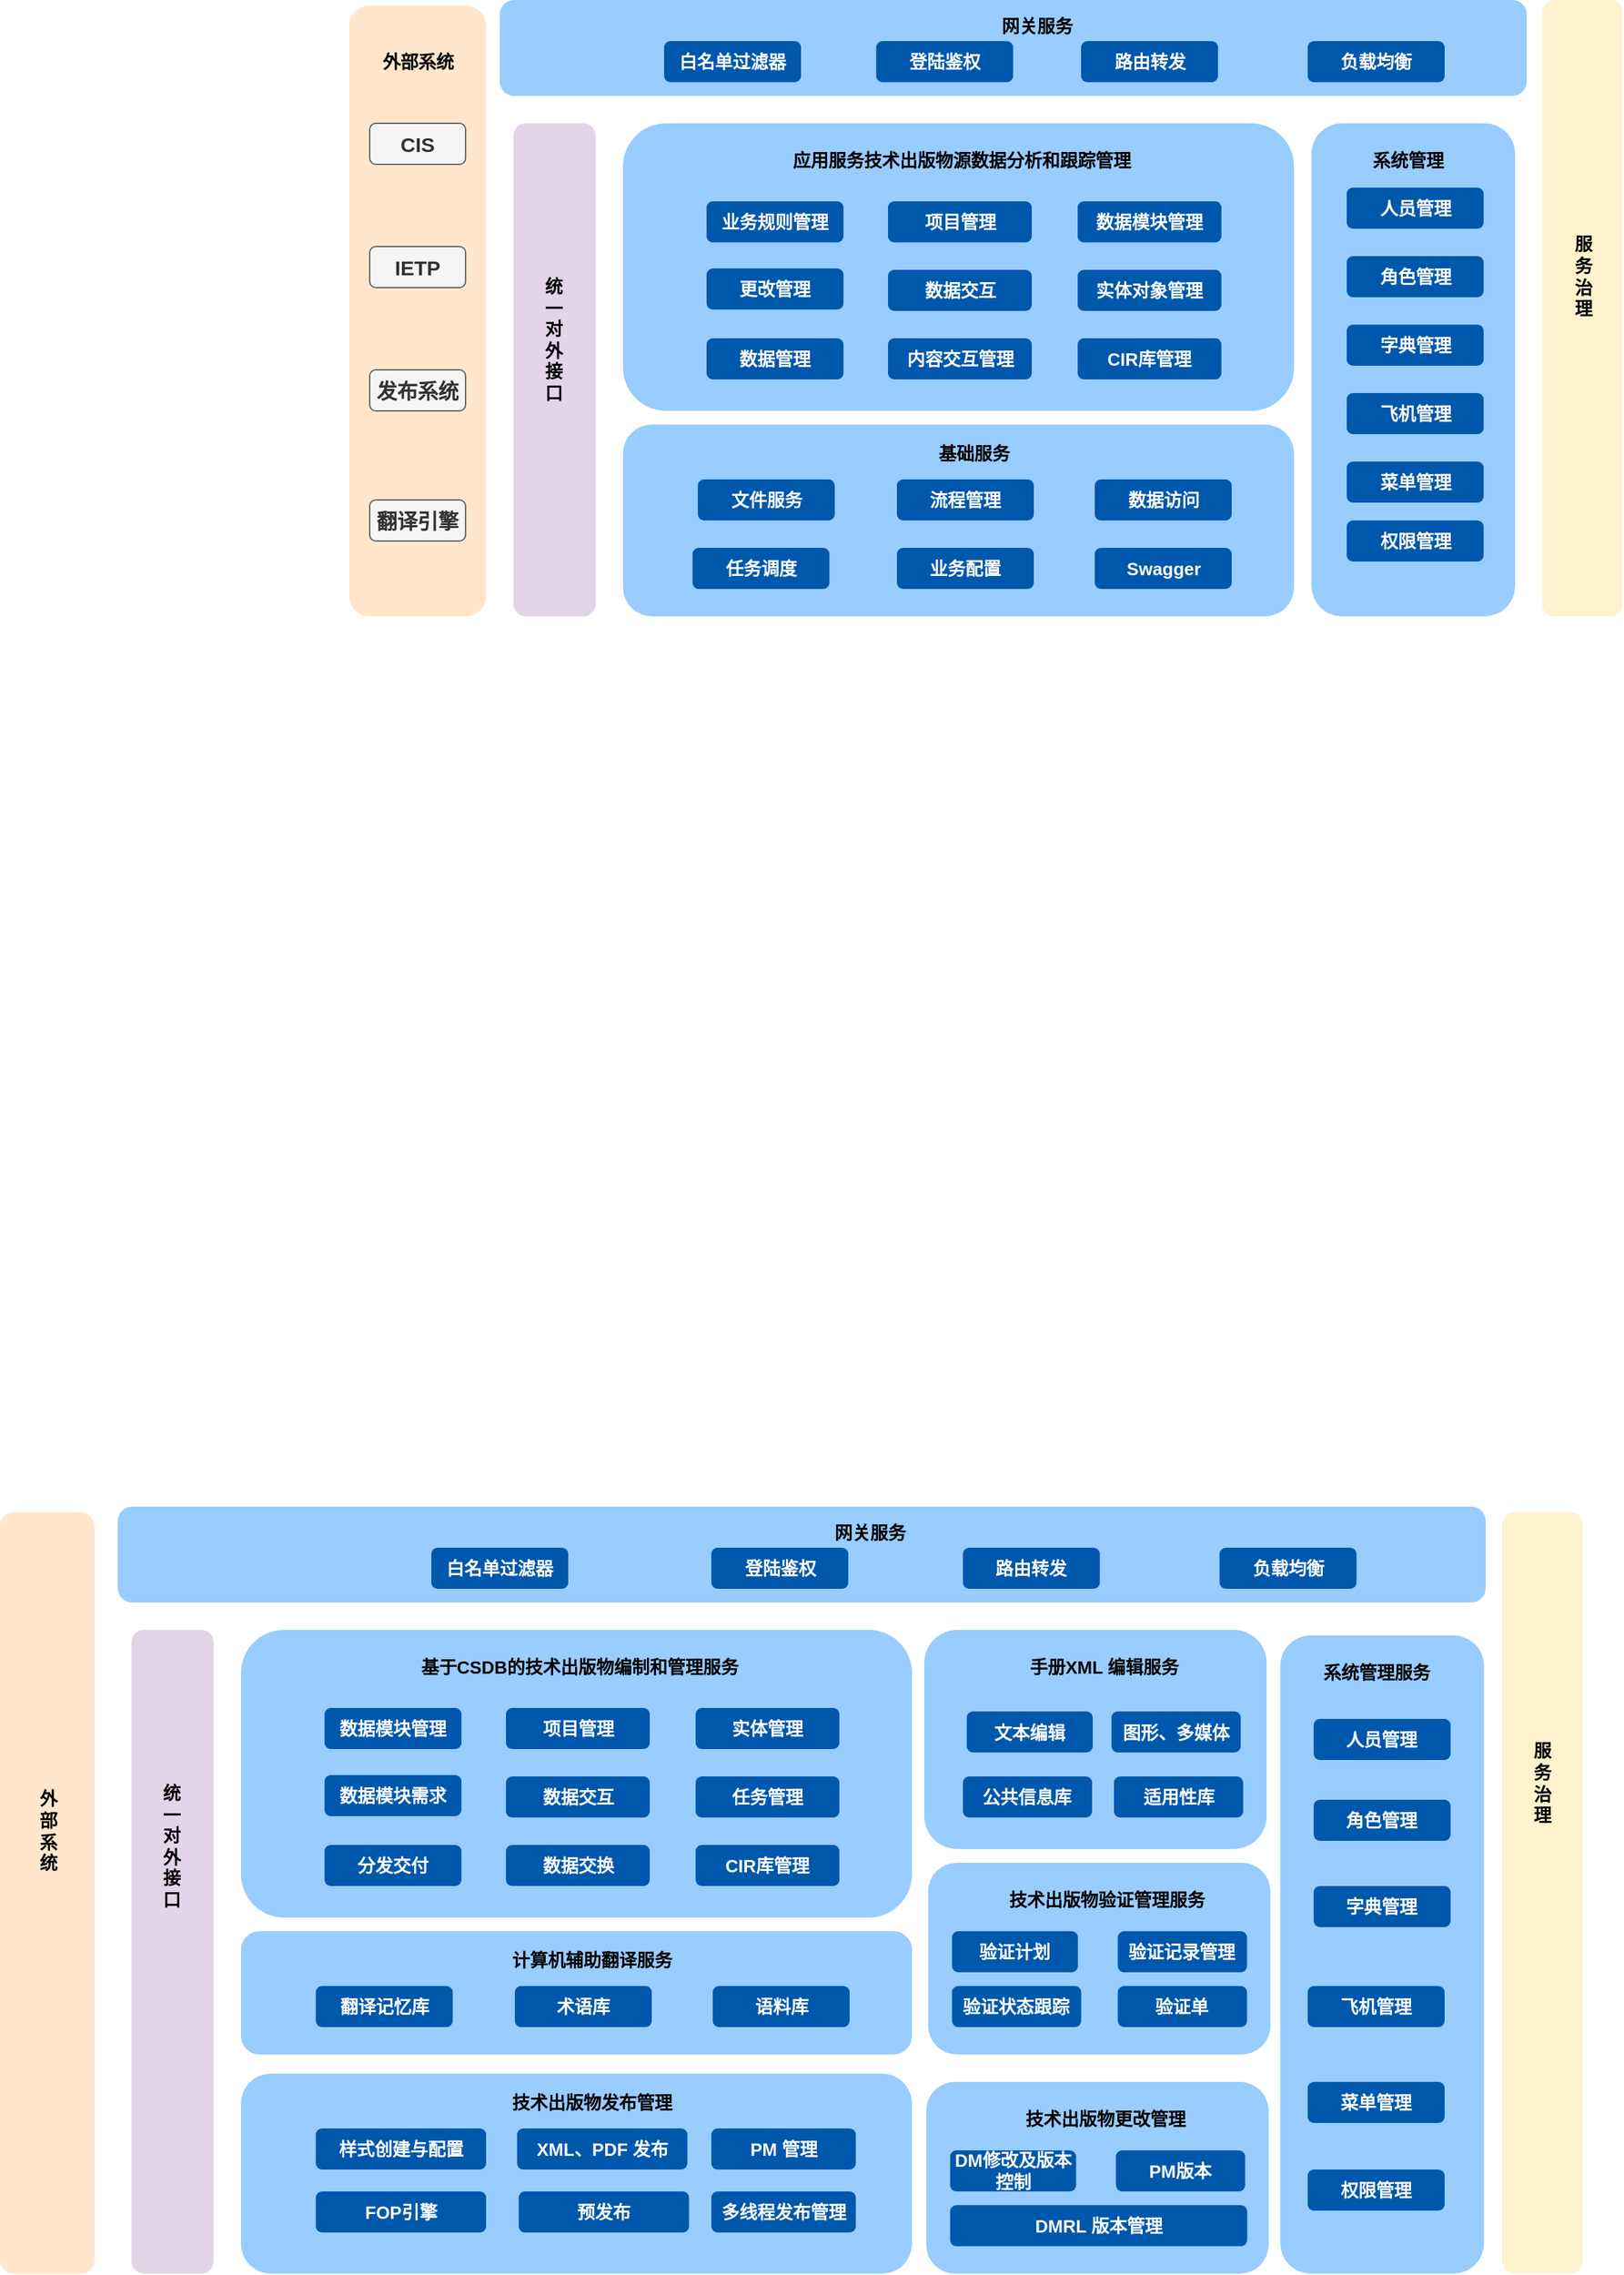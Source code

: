 <mxfile version="28.2.7">
  <diagram name="第 1 页" id="pEPzGr8JVzk4aD1bEKaW">
    <mxGraphModel dx="1489" dy="1922" grid="1" gridSize="10" guides="1" tooltips="1" connect="1" arrows="1" fold="1" page="1" pageScale="1" pageWidth="827" pageHeight="1169" math="0" shadow="0">
      <root>
        <mxCell id="0" />
        <mxCell id="1" parent="0" />
        <mxCell id="tqjAG6MXT4f4XY4HCw1w-1" value="" style="rounded=1;whiteSpace=wrap;html=1;fillColor=#99CCFF;strokeColor=none;" vertex="1" parent="1">
          <mxGeometry x="540" y="-160" width="490" height="140" as="geometry" />
        </mxCell>
        <mxCell id="tqjAG6MXT4f4XY4HCw1w-2" value="基础服务" style="text;html=1;align=center;verticalAlign=middle;resizable=0;points=[];autosize=1;strokeColor=none;fillColor=none;fontStyle=1;fontSize=13;" vertex="1" parent="1">
          <mxGeometry x="756" y="-154" width="80" height="30" as="geometry" />
        </mxCell>
        <mxCell id="tqjAG6MXT4f4XY4HCw1w-3" value="文件服务" style="rounded=1;whiteSpace=wrap;html=1;fontStyle=1;fontSize=13;strokeColor=none;fillColor=#0058AC;fontColor=#FFFFFF;" vertex="1" parent="1">
          <mxGeometry x="594.63" y="-120" width="100" height="30" as="geometry" />
        </mxCell>
        <mxCell id="tqjAG6MXT4f4XY4HCw1w-4" value="任务调度" style="rounded=1;whiteSpace=wrap;html=1;fontStyle=1;fontSize=13;strokeColor=none;fillColor=#0058AC;fontColor=#FFFFFF;" vertex="1" parent="1">
          <mxGeometry x="590.75" y="-70" width="100" height="30" as="geometry" />
        </mxCell>
        <mxCell id="tqjAG6MXT4f4XY4HCw1w-5" value="数据访问" style="rounded=1;whiteSpace=wrap;html=1;fontStyle=1;fontSize=13;strokeColor=none;fillColor=#0058AC;fontColor=#FFFFFF;" vertex="1" parent="1">
          <mxGeometry x="884.5" y="-120" width="100" height="30" as="geometry" />
        </mxCell>
        <mxCell id="tqjAG6MXT4f4XY4HCw1w-6" value="流程管理" style="rounded=1;whiteSpace=wrap;html=1;fontStyle=1;fontSize=13;strokeColor=none;fillColor=#0058AC;fontColor=#FFFFFF;" vertex="1" parent="1">
          <mxGeometry x="740" y="-120" width="100" height="30" as="geometry" />
        </mxCell>
        <mxCell id="tqjAG6MXT4f4XY4HCw1w-7" value="业务配置" style="rounded=1;whiteSpace=wrap;html=1;fontStyle=1;fontSize=13;strokeColor=none;fillColor=#0058AC;fontColor=#FFFFFF;" vertex="1" parent="1">
          <mxGeometry x="740" y="-70" width="100" height="30" as="geometry" />
        </mxCell>
        <mxCell id="tqjAG6MXT4f4XY4HCw1w-8" value="Swagger" style="rounded=1;whiteSpace=wrap;html=1;fontStyle=1;fontSize=13;strokeColor=none;fillColor=#0058AC;fontColor=#FFFFFF;" vertex="1" parent="1">
          <mxGeometry x="884.5" y="-70" width="100" height="30" as="geometry" />
        </mxCell>
        <mxCell id="tqjAG6MXT4f4XY4HCw1w-9" value="" style="rounded=1;whiteSpace=wrap;html=1;fillColor=#99CCFF;strokeColor=none;" vertex="1" parent="1">
          <mxGeometry x="1042.76" y="-380" width="148.75" height="360" as="geometry" />
        </mxCell>
        <mxCell id="tqjAG6MXT4f4XY4HCw1w-10" value="系统管理" style="text;html=1;align=center;verticalAlign=middle;resizable=0;points=[];autosize=1;strokeColor=none;fillColor=none;fontStyle=1;fontSize=13;" vertex="1" parent="1">
          <mxGeometry x="1073.01" y="-368" width="80" height="30" as="geometry" />
        </mxCell>
        <mxCell id="tqjAG6MXT4f4XY4HCw1w-11" value="人员管理" style="rounded=1;whiteSpace=wrap;html=1;fontStyle=1;fontSize=13;strokeColor=none;fillColor=#0058AC;fontColor=#FFFFFF;" vertex="1" parent="1">
          <mxGeometry x="1068.51" y="-333" width="100" height="30" as="geometry" />
        </mxCell>
        <mxCell id="tqjAG6MXT4f4XY4HCw1w-12" value="角色管理" style="rounded=1;whiteSpace=wrap;html=1;fontStyle=1;fontSize=13;strokeColor=none;fillColor=#0058AC;fontColor=#FFFFFF;" vertex="1" parent="1">
          <mxGeometry x="1068.51" y="-283" width="100" height="30" as="geometry" />
        </mxCell>
        <mxCell id="tqjAG6MXT4f4XY4HCw1w-13" value="字典管理" style="rounded=1;whiteSpace=wrap;html=1;fontStyle=1;fontSize=13;strokeColor=none;fillColor=#0058AC;fontColor=#FFFFFF;" vertex="1" parent="1">
          <mxGeometry x="1068.51" y="-233" width="100" height="30" as="geometry" />
        </mxCell>
        <mxCell id="tqjAG6MXT4f4XY4HCw1w-14" value="飞机管理" style="rounded=1;whiteSpace=wrap;html=1;fontStyle=1;fontSize=13;strokeColor=none;fillColor=#0058AC;fontColor=#FFFFFF;" vertex="1" parent="1">
          <mxGeometry x="1068.51" y="-183" width="100" height="30" as="geometry" />
        </mxCell>
        <mxCell id="tqjAG6MXT4f4XY4HCw1w-15" value="菜单管理" style="rounded=1;whiteSpace=wrap;html=1;fontStyle=1;fontSize=13;strokeColor=none;fillColor=#0058AC;fontColor=#FFFFFF;" vertex="1" parent="1">
          <mxGeometry x="1068.51" y="-133" width="100" height="30" as="geometry" />
        </mxCell>
        <mxCell id="tqjAG6MXT4f4XY4HCw1w-16" value="权限管理" style="rounded=1;whiteSpace=wrap;html=1;fontStyle=1;fontSize=13;strokeColor=none;fillColor=#0058AC;fontColor=#FFFFFF;" vertex="1" parent="1">
          <mxGeometry x="1068.51" y="-90" width="100" height="30" as="geometry" />
        </mxCell>
        <mxCell id="tqjAG6MXT4f4XY4HCw1w-17" value="" style="rounded=1;whiteSpace=wrap;html=1;fillColor=#99CCFF;strokeColor=none;" vertex="1" parent="1">
          <mxGeometry x="540" y="-380" width="490" height="210" as="geometry" />
        </mxCell>
        <mxCell id="tqjAG6MXT4f4XY4HCw1w-18" value="业务规则管理" style="rounded=1;whiteSpace=wrap;html=1;fontStyle=1;fontSize=13;strokeColor=none;fillColor=#0058AC;fontColor=#FFFFFF;" vertex="1" parent="1">
          <mxGeometry x="601" y="-323" width="100" height="30" as="geometry" />
        </mxCell>
        <mxCell id="tqjAG6MXT4f4XY4HCw1w-19" value="更改管理" style="rounded=1;whiteSpace=wrap;html=1;fontStyle=1;fontSize=13;strokeColor=none;fillColor=#0058AC;fontColor=#FFFFFF;" vertex="1" parent="1">
          <mxGeometry x="601" y="-274" width="100" height="30" as="geometry" />
        </mxCell>
        <mxCell id="tqjAG6MXT4f4XY4HCw1w-20" value="数据管理" style="rounded=1;whiteSpace=wrap;html=1;fontStyle=1;fontSize=13;strokeColor=none;fillColor=#0058AC;fontColor=#FFFFFF;" vertex="1" parent="1">
          <mxGeometry x="601" y="-223" width="100" height="30" as="geometry" />
        </mxCell>
        <mxCell id="tqjAG6MXT4f4XY4HCw1w-21" value="项目管理" style="rounded=1;whiteSpace=wrap;html=1;fontStyle=1;fontSize=13;strokeColor=none;fillColor=#0058AC;fontColor=#FFFFFF;" vertex="1" parent="1">
          <mxGeometry x="733.5" y="-323" width="105" height="30" as="geometry" />
        </mxCell>
        <mxCell id="tqjAG6MXT4f4XY4HCw1w-22" value="数据交互" style="rounded=1;whiteSpace=wrap;html=1;fontStyle=1;fontSize=13;strokeColor=none;fillColor=#0058AC;fontColor=#FFFFFF;" vertex="1" parent="1">
          <mxGeometry x="733.5" y="-273" width="105" height="30" as="geometry" />
        </mxCell>
        <mxCell id="tqjAG6MXT4f4XY4HCw1w-23" value="内容交互管理" style="rounded=1;whiteSpace=wrap;html=1;fontStyle=1;fontSize=13;strokeColor=none;fillColor=#0058AC;fontColor=#FFFFFF;" vertex="1" parent="1">
          <mxGeometry x="733.5" y="-223" width="105" height="30" as="geometry" />
        </mxCell>
        <mxCell id="tqjAG6MXT4f4XY4HCw1w-24" value="数据模块管理" style="rounded=1;whiteSpace=wrap;html=1;fontStyle=1;fontSize=13;strokeColor=none;fillColor=#0058AC;fontColor=#FFFFFF;" vertex="1" parent="1">
          <mxGeometry x="872.01" y="-323" width="105" height="30" as="geometry" />
        </mxCell>
        <mxCell id="tqjAG6MXT4f4XY4HCw1w-25" value="实体对象管理" style="rounded=1;whiteSpace=wrap;html=1;fontStyle=1;fontSize=13;strokeColor=none;fillColor=#0058AC;fontColor=#FFFFFF;" vertex="1" parent="1">
          <mxGeometry x="872.01" y="-273" width="105" height="30" as="geometry" />
        </mxCell>
        <mxCell id="tqjAG6MXT4f4XY4HCw1w-26" value="CIR库管理" style="rounded=1;whiteSpace=wrap;html=1;fontStyle=1;fontSize=13;strokeColor=none;fillColor=#0058AC;fontColor=#FFFFFF;" vertex="1" parent="1">
          <mxGeometry x="872.01" y="-223" width="105" height="30" as="geometry" />
        </mxCell>
        <mxCell id="tqjAG6MXT4f4XY4HCw1w-27" value="应用服务技术出版物源数据分析和跟踪管理" style="text;html=1;align=center;verticalAlign=middle;resizable=0;points=[];autosize=1;strokeColor=none;fillColor=none;fontStyle=1;fontSize=13;" vertex="1" parent="1">
          <mxGeometry x="652.25" y="-368" width="270" height="30" as="geometry" />
        </mxCell>
        <mxCell id="tqjAG6MXT4f4XY4HCw1w-28" value="" style="rounded=1;whiteSpace=wrap;html=1;fillColor=#99CCFF;strokeColor=none;" vertex="1" parent="1">
          <mxGeometry x="450" y="-470" width="750" height="70" as="geometry" />
        </mxCell>
        <mxCell id="tqjAG6MXT4f4XY4HCw1w-29" value="网关服务" style="text;html=1;align=center;verticalAlign=middle;resizable=0;points=[];autosize=1;strokeColor=none;fillColor=none;fontStyle=1;fontSize=13;" vertex="1" parent="1">
          <mxGeometry x="801.88" y="-466" width="80" height="30" as="geometry" />
        </mxCell>
        <mxCell id="tqjAG6MXT4f4XY4HCw1w-30" value="白名单过滤器" style="rounded=1;whiteSpace=wrap;html=1;fontStyle=1;fontSize=13;strokeColor=none;fillColor=#0058AC;fontColor=#FFFFFF;" vertex="1" parent="1">
          <mxGeometry x="570" y="-440" width="100" height="30" as="geometry" />
        </mxCell>
        <mxCell id="tqjAG6MXT4f4XY4HCw1w-31" value="登陆鉴权" style="rounded=1;whiteSpace=wrap;html=1;fontStyle=1;fontSize=13;strokeColor=none;fillColor=#0058AC;fontColor=#FFFFFF;" vertex="1" parent="1">
          <mxGeometry x="724.88" y="-440" width="100" height="30" as="geometry" />
        </mxCell>
        <mxCell id="tqjAG6MXT4f4XY4HCw1w-32" value="路由转发" style="rounded=1;whiteSpace=wrap;html=1;fontStyle=1;fontSize=13;strokeColor=none;fillColor=#0058AC;fontColor=#FFFFFF;" vertex="1" parent="1">
          <mxGeometry x="874.51" y="-440" width="100" height="30" as="geometry" />
        </mxCell>
        <mxCell id="tqjAG6MXT4f4XY4HCw1w-33" value="负载均衡" style="rounded=1;whiteSpace=wrap;html=1;fontStyle=1;fontSize=13;strokeColor=none;fillColor=#0058AC;fontColor=#FFFFFF;" vertex="1" parent="1">
          <mxGeometry x="1040" y="-440" width="100" height="30" as="geometry" />
        </mxCell>
        <mxCell id="tqjAG6MXT4f4XY4HCw1w-34" value="" style="rounded=1;whiteSpace=wrap;html=1;fillColor=#e1d5e7;strokeColor=none;" vertex="1" parent="1">
          <mxGeometry x="460" y="-380" width="60" height="360" as="geometry" />
        </mxCell>
        <mxCell id="tqjAG6MXT4f4XY4HCw1w-35" value="统&lt;div&gt;一&lt;/div&gt;&lt;div&gt;对&lt;/div&gt;&lt;div&gt;外&lt;/div&gt;&lt;div&gt;接&lt;/div&gt;&lt;div&gt;口&lt;/div&gt;&lt;div&gt;&lt;br&gt;&lt;/div&gt;" style="text;html=1;align=center;verticalAlign=middle;resizable=0;points=[];autosize=1;strokeColor=none;fillColor=none;fontStyle=1;fontSize=13;" vertex="1" parent="1">
          <mxGeometry x="468.75" y="-274" width="40" height="120" as="geometry" />
        </mxCell>
        <mxCell id="tqjAG6MXT4f4XY4HCw1w-36" value="" style="rounded=1;whiteSpace=wrap;html=1;fillColor=#fff2cc;strokeColor=none;" vertex="1" parent="1">
          <mxGeometry x="1211.25" y="-470" width="58.75" height="450" as="geometry" />
        </mxCell>
        <mxCell id="tqjAG6MXT4f4XY4HCw1w-37" value="服&lt;div&gt;务&lt;/div&gt;&lt;div&gt;治&lt;/div&gt;&lt;div&gt;理&lt;/div&gt;" style="text;html=1;align=center;verticalAlign=middle;resizable=0;points=[];autosize=1;strokeColor=none;fillColor=none;fontStyle=1;fontSize=13;" vertex="1" parent="1">
          <mxGeometry x="1220.63" y="-308" width="40" height="80" as="geometry" />
        </mxCell>
        <mxCell id="tqjAG6MXT4f4XY4HCw1w-38" value="" style="rounded=1;whiteSpace=wrap;html=1;fillColor=#ffe6cc;strokeColor=none;" vertex="1" parent="1">
          <mxGeometry x="340" y="-466" width="100" height="446" as="geometry" />
        </mxCell>
        <mxCell id="tqjAG6MXT4f4XY4HCw1w-39" value="外部系统" style="text;html=1;align=center;verticalAlign=middle;resizable=0;points=[];autosize=1;strokeColor=none;fillColor=none;fontStyle=1;fontSize=13;" vertex="1" parent="1">
          <mxGeometry x="350" y="-440" width="80" height="30" as="geometry" />
        </mxCell>
        <mxCell id="tqjAG6MXT4f4XY4HCw1w-40" value="CIS" style="rounded=1;whiteSpace=wrap;html=1;fontStyle=1;fontSize=15;strokeColor=#666666;fillColor=#f5f5f5;fontColor=#333333;" vertex="1" parent="1">
          <mxGeometry x="355" y="-380" width="70" height="30" as="geometry" />
        </mxCell>
        <mxCell id="tqjAG6MXT4f4XY4HCw1w-41" value="IETP" style="rounded=1;whiteSpace=wrap;html=1;fontStyle=1;fontSize=15;strokeColor=#666666;fillColor=#f5f5f5;fontColor=#333333;" vertex="1" parent="1">
          <mxGeometry x="355" y="-290" width="70" height="30" as="geometry" />
        </mxCell>
        <mxCell id="tqjAG6MXT4f4XY4HCw1w-42" value="发布系统" style="rounded=1;whiteSpace=wrap;html=1;fontStyle=1;fontSize=15;strokeColor=#666666;fillColor=#f5f5f5;fontColor=#333333;" vertex="1" parent="1">
          <mxGeometry x="355" y="-200" width="70" height="30" as="geometry" />
        </mxCell>
        <mxCell id="tqjAG6MXT4f4XY4HCw1w-43" value="翻译引擎" style="rounded=1;whiteSpace=wrap;html=1;fontStyle=1;fontSize=15;strokeColor=#666666;fillColor=#f5f5f5;fontColor=#333333;" vertex="1" parent="1">
          <mxGeometry x="355" y="-105" width="70" height="30" as="geometry" />
        </mxCell>
        <mxCell id="tqjAG6MXT4f4XY4HCw1w-44" value="" style="rounded=1;whiteSpace=wrap;html=1;fillColor=#99CCFF;strokeColor=none;" vertex="1" parent="1">
          <mxGeometry x="261" y="940" width="490" height="90" as="geometry" />
        </mxCell>
        <mxCell id="tqjAG6MXT4f4XY4HCw1w-45" value="计算机辅助翻译服务" style="text;html=1;align=center;verticalAlign=middle;resizable=0;points=[];autosize=1;strokeColor=none;fillColor=none;fontStyle=1;fontSize=13;" vertex="1" parent="1">
          <mxGeometry x="447" y="946" width="140" height="30" as="geometry" />
        </mxCell>
        <mxCell id="tqjAG6MXT4f4XY4HCw1w-46" value="翻译记忆库" style="rounded=1;whiteSpace=wrap;html=1;fontStyle=1;fontSize=13;strokeColor=none;fillColor=#0058AC;fontColor=#FFFFFF;" vertex="1" parent="1">
          <mxGeometry x="315.63" y="980" width="100" height="30" as="geometry" />
        </mxCell>
        <mxCell id="tqjAG6MXT4f4XY4HCw1w-48" value="语料库" style="rounded=1;whiteSpace=wrap;html=1;fontStyle=1;fontSize=13;strokeColor=none;fillColor=#0058AC;fontColor=#FFFFFF;" vertex="1" parent="1">
          <mxGeometry x="605.5" y="980" width="100" height="30" as="geometry" />
        </mxCell>
        <mxCell id="tqjAG6MXT4f4XY4HCw1w-49" value="术语库" style="rounded=1;whiteSpace=wrap;html=1;fontStyle=1;fontSize=13;strokeColor=none;fillColor=#0058AC;fontColor=#FFFFFF;" vertex="1" parent="1">
          <mxGeometry x="461" y="980" width="100" height="30" as="geometry" />
        </mxCell>
        <mxCell id="tqjAG6MXT4f4XY4HCw1w-52" value="" style="rounded=1;whiteSpace=wrap;html=1;fillColor=#99CCFF;strokeColor=none;" vertex="1" parent="1">
          <mxGeometry x="1020" y="724" width="148.75" height="466" as="geometry" />
        </mxCell>
        <mxCell id="tqjAG6MXT4f4XY4HCw1w-53" value="系统管理服务" style="text;html=1;align=center;verticalAlign=middle;resizable=0;points=[];autosize=1;strokeColor=none;fillColor=none;fontStyle=1;fontSize=13;" vertex="1" parent="1">
          <mxGeometry x="1040.25" y="736" width="100" height="30" as="geometry" />
        </mxCell>
        <mxCell id="tqjAG6MXT4f4XY4HCw1w-54" value="人员管理" style="rounded=1;whiteSpace=wrap;html=1;fontStyle=1;fontSize=13;strokeColor=none;fillColor=#0058AC;fontColor=#FFFFFF;" vertex="1" parent="1">
          <mxGeometry x="1044.37" y="785" width="100" height="30" as="geometry" />
        </mxCell>
        <mxCell id="tqjAG6MXT4f4XY4HCw1w-55" value="角色管理" style="rounded=1;whiteSpace=wrap;html=1;fontStyle=1;fontSize=13;strokeColor=none;fillColor=#0058AC;fontColor=#FFFFFF;" vertex="1" parent="1">
          <mxGeometry x="1044.37" y="844" width="100" height="30" as="geometry" />
        </mxCell>
        <mxCell id="tqjAG6MXT4f4XY4HCw1w-56" value="字典管理" style="rounded=1;whiteSpace=wrap;html=1;fontStyle=1;fontSize=13;strokeColor=none;fillColor=#0058AC;fontColor=#FFFFFF;" vertex="1" parent="1">
          <mxGeometry x="1044.37" y="907" width="100" height="30" as="geometry" />
        </mxCell>
        <mxCell id="tqjAG6MXT4f4XY4HCw1w-57" value="飞机管理" style="rounded=1;whiteSpace=wrap;html=1;fontStyle=1;fontSize=13;strokeColor=none;fillColor=#0058AC;fontColor=#FFFFFF;" vertex="1" parent="1">
          <mxGeometry x="1040" y="980" width="100" height="30" as="geometry" />
        </mxCell>
        <mxCell id="tqjAG6MXT4f4XY4HCw1w-58" value="菜单管理" style="rounded=1;whiteSpace=wrap;html=1;fontStyle=1;fontSize=13;strokeColor=none;fillColor=#0058AC;fontColor=#FFFFFF;" vertex="1" parent="1">
          <mxGeometry x="1040" y="1050" width="100" height="30" as="geometry" />
        </mxCell>
        <mxCell id="tqjAG6MXT4f4XY4HCw1w-59" value="权限管理" style="rounded=1;whiteSpace=wrap;html=1;fontStyle=1;fontSize=13;strokeColor=none;fillColor=#0058AC;fontColor=#FFFFFF;" vertex="1" parent="1">
          <mxGeometry x="1040" y="1114" width="100" height="30" as="geometry" />
        </mxCell>
        <mxCell id="tqjAG6MXT4f4XY4HCw1w-60" value="" style="rounded=1;whiteSpace=wrap;html=1;fillColor=#99CCFF;strokeColor=none;" vertex="1" parent="1">
          <mxGeometry x="261" y="720" width="490" height="210" as="geometry" />
        </mxCell>
        <mxCell id="tqjAG6MXT4f4XY4HCw1w-61" value="数据模块管理" style="rounded=1;whiteSpace=wrap;html=1;fontStyle=1;fontSize=13;strokeColor=none;fillColor=#0058AC;fontColor=#FFFFFF;" vertex="1" parent="1">
          <mxGeometry x="322" y="777" width="100" height="30" as="geometry" />
        </mxCell>
        <mxCell id="tqjAG6MXT4f4XY4HCw1w-62" value="数据模块需求" style="rounded=1;whiteSpace=wrap;html=1;fontStyle=1;fontSize=13;strokeColor=none;fillColor=#0058AC;fontColor=#FFFFFF;" vertex="1" parent="1">
          <mxGeometry x="322" y="826" width="100" height="30" as="geometry" />
        </mxCell>
        <mxCell id="tqjAG6MXT4f4XY4HCw1w-63" value="分发交付" style="rounded=1;whiteSpace=wrap;html=1;fontStyle=1;fontSize=13;strokeColor=none;fillColor=#0058AC;fontColor=#FFFFFF;" vertex="1" parent="1">
          <mxGeometry x="322" y="877" width="100" height="30" as="geometry" />
        </mxCell>
        <mxCell id="tqjAG6MXT4f4XY4HCw1w-64" value="项目管理" style="rounded=1;whiteSpace=wrap;html=1;fontStyle=1;fontSize=13;strokeColor=none;fillColor=#0058AC;fontColor=#FFFFFF;" vertex="1" parent="1">
          <mxGeometry x="454.5" y="777" width="105" height="30" as="geometry" />
        </mxCell>
        <mxCell id="tqjAG6MXT4f4XY4HCw1w-65" value="数据交互" style="rounded=1;whiteSpace=wrap;html=1;fontStyle=1;fontSize=13;strokeColor=none;fillColor=#0058AC;fontColor=#FFFFFF;" vertex="1" parent="1">
          <mxGeometry x="454.5" y="827" width="105" height="30" as="geometry" />
        </mxCell>
        <mxCell id="tqjAG6MXT4f4XY4HCw1w-66" value="数据交换" style="rounded=1;whiteSpace=wrap;html=1;fontStyle=1;fontSize=13;strokeColor=none;fillColor=#0058AC;fontColor=#FFFFFF;" vertex="1" parent="1">
          <mxGeometry x="454.5" y="877" width="105" height="30" as="geometry" />
        </mxCell>
        <mxCell id="tqjAG6MXT4f4XY4HCw1w-67" value="实体管理" style="rounded=1;whiteSpace=wrap;html=1;fontStyle=1;fontSize=13;strokeColor=none;fillColor=#0058AC;fontColor=#FFFFFF;" vertex="1" parent="1">
          <mxGeometry x="593.01" y="777" width="105" height="30" as="geometry" />
        </mxCell>
        <mxCell id="tqjAG6MXT4f4XY4HCw1w-68" value="任务管理" style="rounded=1;whiteSpace=wrap;html=1;fontStyle=1;fontSize=13;strokeColor=none;fillColor=#0058AC;fontColor=#FFFFFF;" vertex="1" parent="1">
          <mxGeometry x="593.01" y="827" width="105" height="30" as="geometry" />
        </mxCell>
        <mxCell id="tqjAG6MXT4f4XY4HCw1w-69" value="CIR库管理" style="rounded=1;whiteSpace=wrap;html=1;fontStyle=1;fontSize=13;strokeColor=none;fillColor=#0058AC;fontColor=#FFFFFF;" vertex="1" parent="1">
          <mxGeometry x="593.01" y="877" width="105" height="30" as="geometry" />
        </mxCell>
        <mxCell id="tqjAG6MXT4f4XY4HCw1w-70" value="基于CSDB的技术出版物编制和管理服务" style="text;html=1;align=center;verticalAlign=middle;resizable=0;points=[];autosize=1;strokeColor=none;fillColor=none;fontStyle=1;fontSize=13;" vertex="1" parent="1">
          <mxGeometry x="383.25" y="732" width="250" height="30" as="geometry" />
        </mxCell>
        <mxCell id="tqjAG6MXT4f4XY4HCw1w-71" value="" style="rounded=1;whiteSpace=wrap;html=1;fillColor=#99CCFF;strokeColor=none;" vertex="1" parent="1">
          <mxGeometry x="171" y="630" width="999" height="70" as="geometry" />
        </mxCell>
        <mxCell id="tqjAG6MXT4f4XY4HCw1w-72" value="网关服务" style="text;html=1;align=center;verticalAlign=middle;resizable=0;points=[];autosize=1;strokeColor=none;fillColor=none;fontStyle=1;fontSize=13;" vertex="1" parent="1">
          <mxGeometry x="680.0" y="634" width="80" height="30" as="geometry" />
        </mxCell>
        <mxCell id="tqjAG6MXT4f4XY4HCw1w-73" value="白名单过滤器" style="rounded=1;whiteSpace=wrap;html=1;fontStyle=1;fontSize=13;strokeColor=none;fillColor=#0058AC;fontColor=#FFFFFF;" vertex="1" parent="1">
          <mxGeometry x="400" y="660" width="100" height="30" as="geometry" />
        </mxCell>
        <mxCell id="tqjAG6MXT4f4XY4HCw1w-74" value="登陆鉴权" style="rounded=1;whiteSpace=wrap;html=1;fontStyle=1;fontSize=13;strokeColor=none;fillColor=#0058AC;fontColor=#FFFFFF;" vertex="1" parent="1">
          <mxGeometry x="604.51" y="660" width="100" height="30" as="geometry" />
        </mxCell>
        <mxCell id="tqjAG6MXT4f4XY4HCw1w-75" value="路由转发" style="rounded=1;whiteSpace=wrap;html=1;fontStyle=1;fontSize=13;strokeColor=none;fillColor=#0058AC;fontColor=#FFFFFF;" vertex="1" parent="1">
          <mxGeometry x="788.21" y="660" width="100" height="30" as="geometry" />
        </mxCell>
        <mxCell id="tqjAG6MXT4f4XY4HCw1w-76" value="负载均衡" style="rounded=1;whiteSpace=wrap;html=1;fontStyle=1;fontSize=13;strokeColor=none;fillColor=#0058AC;fontColor=#FFFFFF;" vertex="1" parent="1">
          <mxGeometry x="975.63" y="660" width="100" height="30" as="geometry" />
        </mxCell>
        <mxCell id="tqjAG6MXT4f4XY4HCw1w-77" value="" style="rounded=1;whiteSpace=wrap;html=1;fillColor=#e1d5e7;strokeColor=none;" vertex="1" parent="1">
          <mxGeometry x="181" y="720" width="60" height="470" as="geometry" />
        </mxCell>
        <mxCell id="tqjAG6MXT4f4XY4HCw1w-78" value="统&lt;div&gt;一&lt;/div&gt;&lt;div&gt;对&lt;/div&gt;&lt;div&gt;外&lt;/div&gt;&lt;div&gt;接&lt;/div&gt;&lt;div&gt;口&lt;/div&gt;&lt;div&gt;&lt;br&gt;&lt;/div&gt;" style="text;html=1;align=center;verticalAlign=middle;resizable=0;points=[];autosize=1;strokeColor=none;fillColor=none;fontStyle=1;fontSize=13;" vertex="1" parent="1">
          <mxGeometry x="189.75" y="826" width="40" height="120" as="geometry" />
        </mxCell>
        <mxCell id="tqjAG6MXT4f4XY4HCw1w-79" value="" style="rounded=1;whiteSpace=wrap;html=1;fillColor=#fff2cc;strokeColor=none;" vertex="1" parent="1">
          <mxGeometry x="1182" y="634" width="58.75" height="556" as="geometry" />
        </mxCell>
        <mxCell id="tqjAG6MXT4f4XY4HCw1w-80" value="服&lt;div&gt;务&lt;/div&gt;&lt;div&gt;治&lt;/div&gt;&lt;div&gt;理&lt;/div&gt;" style="text;html=1;align=center;verticalAlign=middle;resizable=0;points=[];autosize=1;strokeColor=none;fillColor=none;fontStyle=1;fontSize=13;" vertex="1" parent="1">
          <mxGeometry x="1191.38" y="792" width="40" height="80" as="geometry" />
        </mxCell>
        <mxCell id="tqjAG6MXT4f4XY4HCw1w-81" value="" style="rounded=1;whiteSpace=wrap;html=1;fillColor=#ffe6cc;strokeColor=none;" vertex="1" parent="1">
          <mxGeometry x="85" y="634" width="69" height="556" as="geometry" />
        </mxCell>
        <mxCell id="tqjAG6MXT4f4XY4HCw1w-82" value="外&lt;div&gt;部&lt;/div&gt;&lt;div&gt;系&lt;/div&gt;&lt;div&gt;统&lt;/div&gt;" style="text;html=1;align=center;verticalAlign=middle;resizable=0;points=[];autosize=1;strokeColor=none;fillColor=none;fontStyle=1;fontSize=13;" vertex="1" parent="1">
          <mxGeometry x="99.5" y="827" width="40" height="80" as="geometry" />
        </mxCell>
        <mxCell id="tqjAG6MXT4f4XY4HCw1w-87" value="" style="rounded=1;whiteSpace=wrap;html=1;fillColor=#99CCFF;strokeColor=none;" vertex="1" parent="1">
          <mxGeometry x="760" y="720" width="250" height="160" as="geometry" />
        </mxCell>
        <mxCell id="tqjAG6MXT4f4XY4HCw1w-88" value="手册XML 编辑服务" style="text;html=1;align=center;verticalAlign=middle;resizable=0;points=[];autosize=1;strokeColor=none;fillColor=none;fontStyle=1;fontSize=13;" vertex="1" parent="1">
          <mxGeometry x="825.63" y="732" width="130" height="30" as="geometry" />
        </mxCell>
        <mxCell id="tqjAG6MXT4f4XY4HCw1w-91" value="文本编辑" style="rounded=1;whiteSpace=wrap;html=1;fontStyle=1;fontSize=13;strokeColor=none;fillColor=#0058AC;fontColor=#FFFFFF;" vertex="1" parent="1">
          <mxGeometry x="791.02" y="779.5" width="91.99" height="30" as="geometry" />
        </mxCell>
        <mxCell id="tqjAG6MXT4f4XY4HCw1w-92" value="图形、多媒体" style="rounded=1;whiteSpace=wrap;html=1;fontStyle=1;fontSize=13;strokeColor=none;fillColor=#0058AC;fontColor=#FFFFFF;" vertex="1" parent="1">
          <mxGeometry x="896.72" y="779.5" width="94.37" height="30" as="geometry" />
        </mxCell>
        <mxCell id="tqjAG6MXT4f4XY4HCw1w-93" value="公共信息库" style="rounded=1;whiteSpace=wrap;html=1;fontStyle=1;fontSize=13;strokeColor=none;fillColor=#0058AC;fontColor=#FFFFFF;" vertex="1" parent="1">
          <mxGeometry x="788.21" y="827" width="94.37" height="30" as="geometry" />
        </mxCell>
        <mxCell id="tqjAG6MXT4f4XY4HCw1w-94" value="适用性库" style="rounded=1;whiteSpace=wrap;html=1;fontStyle=1;fontSize=13;strokeColor=none;fillColor=#0058AC;fontColor=#FFFFFF;" vertex="1" parent="1">
          <mxGeometry x="898.51" y="827" width="94.37" height="30" as="geometry" />
        </mxCell>
        <mxCell id="tqjAG6MXT4f4XY4HCw1w-95" value="" style="rounded=1;whiteSpace=wrap;html=1;fillColor=#99CCFF;strokeColor=none;" vertex="1" parent="1">
          <mxGeometry x="762.82" y="890" width="250" height="140" as="geometry" />
        </mxCell>
        <mxCell id="tqjAG6MXT4f4XY4HCw1w-96" value="技术出版物验证管理服务" style="text;html=1;align=center;verticalAlign=middle;resizable=0;points=[];autosize=1;strokeColor=none;fillColor=none;fontStyle=1;fontSize=13;" vertex="1" parent="1">
          <mxGeometry x="808.45" y="902" width="170" height="30" as="geometry" />
        </mxCell>
        <mxCell id="tqjAG6MXT4f4XY4HCw1w-97" value="验证计划" style="rounded=1;whiteSpace=wrap;html=1;fontStyle=1;fontSize=13;strokeColor=none;fillColor=#0058AC;fontColor=#FFFFFF;" vertex="1" parent="1">
          <mxGeometry x="780.23" y="940" width="91.99" height="30" as="geometry" />
        </mxCell>
        <mxCell id="tqjAG6MXT4f4XY4HCw1w-98" value="验证记录管理" style="rounded=1;whiteSpace=wrap;html=1;fontStyle=1;fontSize=13;strokeColor=none;fillColor=#0058AC;fontColor=#FFFFFF;" vertex="1" parent="1">
          <mxGeometry x="901.33" y="940" width="94.37" height="30" as="geometry" />
        </mxCell>
        <mxCell id="tqjAG6MXT4f4XY4HCw1w-99" value="验证状态跟踪" style="rounded=1;whiteSpace=wrap;html=1;fontStyle=1;fontSize=13;strokeColor=none;fillColor=#0058AC;fontColor=#FFFFFF;" vertex="1" parent="1">
          <mxGeometry x="780.23" y="980" width="94.37" height="30" as="geometry" />
        </mxCell>
        <mxCell id="tqjAG6MXT4f4XY4HCw1w-100" value="验证单" style="rounded=1;whiteSpace=wrap;html=1;fontStyle=1;fontSize=13;strokeColor=none;fillColor=#0058AC;fontColor=#FFFFFF;" vertex="1" parent="1">
          <mxGeometry x="901.33" y="980" width="94.37" height="30" as="geometry" />
        </mxCell>
        <mxCell id="tqjAG6MXT4f4XY4HCw1w-101" value="" style="rounded=1;whiteSpace=wrap;html=1;fillColor=#99CCFF;strokeColor=none;" vertex="1" parent="1">
          <mxGeometry x="261" y="1044" width="490" height="146" as="geometry" />
        </mxCell>
        <mxCell id="tqjAG6MXT4f4XY4HCw1w-102" value="技术出版物发布管理" style="text;html=1;align=center;verticalAlign=middle;resizable=0;points=[];autosize=1;strokeColor=none;fillColor=none;fontStyle=1;fontSize=13;" vertex="1" parent="1">
          <mxGeometry x="447" y="1050" width="140" height="30" as="geometry" />
        </mxCell>
        <mxCell id="tqjAG6MXT4f4XY4HCw1w-103" value="样式创建与配置" style="rounded=1;whiteSpace=wrap;html=1;fontStyle=1;fontSize=13;strokeColor=none;fillColor=#0058AC;fontColor=#FFFFFF;" vertex="1" parent="1">
          <mxGeometry x="315.63" y="1084" width="124.37" height="30" as="geometry" />
        </mxCell>
        <mxCell id="tqjAG6MXT4f4XY4HCw1w-104" value="XML、PDF 发布" style="rounded=1;whiteSpace=wrap;html=1;fontStyle=1;fontSize=13;strokeColor=none;fillColor=#0058AC;fontColor=#FFFFFF;" vertex="1" parent="1">
          <mxGeometry x="462.63" y="1084" width="124.37" height="30" as="geometry" />
        </mxCell>
        <mxCell id="tqjAG6MXT4f4XY4HCw1w-105" value="PM 管理" style="rounded=1;whiteSpace=wrap;html=1;fontStyle=1;fontSize=13;strokeColor=none;fillColor=#0058AC;fontColor=#FFFFFF;" vertex="1" parent="1">
          <mxGeometry x="604.51" y="1084" width="105.49" height="30" as="geometry" />
        </mxCell>
        <mxCell id="tqjAG6MXT4f4XY4HCw1w-106" value="FOP引擎" style="rounded=1;whiteSpace=wrap;html=1;fontStyle=1;fontSize=13;strokeColor=none;fillColor=#0058AC;fontColor=#FFFFFF;" vertex="1" parent="1">
          <mxGeometry x="315.63" y="1130" width="124.37" height="30" as="geometry" />
        </mxCell>
        <mxCell id="tqjAG6MXT4f4XY4HCw1w-107" value="预发布" style="rounded=1;whiteSpace=wrap;html=1;fontStyle=1;fontSize=13;strokeColor=none;fillColor=#0058AC;fontColor=#FFFFFF;" vertex="1" parent="1">
          <mxGeometry x="463.82" y="1130" width="124.37" height="30" as="geometry" />
        </mxCell>
        <mxCell id="tqjAG6MXT4f4XY4HCw1w-108" value="多线程发布管理" style="rounded=1;whiteSpace=wrap;html=1;fontStyle=1;fontSize=13;strokeColor=none;fillColor=#0058AC;fontColor=#FFFFFF;" vertex="1" parent="1">
          <mxGeometry x="604.51" y="1130" width="105.49" height="30" as="geometry" />
        </mxCell>
        <mxCell id="tqjAG6MXT4f4XY4HCw1w-110" value="" style="rounded=1;whiteSpace=wrap;html=1;fillColor=#99CCFF;strokeColor=none;" vertex="1" parent="1">
          <mxGeometry x="761.45" y="1050" width="250" height="140" as="geometry" />
        </mxCell>
        <mxCell id="tqjAG6MXT4f4XY4HCw1w-111" value="技术出版物更改管理" style="text;html=1;align=center;verticalAlign=middle;resizable=0;points=[];autosize=1;strokeColor=none;fillColor=none;fontStyle=1;fontSize=13;" vertex="1" parent="1">
          <mxGeometry x="822.08" y="1062" width="140" height="30" as="geometry" />
        </mxCell>
        <mxCell id="tqjAG6MXT4f4XY4HCw1w-112" value="DM修改及版本控制" style="rounded=1;whiteSpace=wrap;html=1;fontStyle=1;fontSize=13;strokeColor=none;fillColor=#0058AC;fontColor=#FFFFFF;" vertex="1" parent="1">
          <mxGeometry x="778.86" y="1100" width="91.99" height="30" as="geometry" />
        </mxCell>
        <mxCell id="tqjAG6MXT4f4XY4HCw1w-113" value="PM版本" style="rounded=1;whiteSpace=wrap;html=1;fontStyle=1;fontSize=13;strokeColor=none;fillColor=#0058AC;fontColor=#FFFFFF;" vertex="1" parent="1">
          <mxGeometry x="899.96" y="1100" width="94.37" height="30" as="geometry" />
        </mxCell>
        <mxCell id="tqjAG6MXT4f4XY4HCw1w-114" value="DMRL 版本管理" style="rounded=1;whiteSpace=wrap;html=1;fontStyle=1;fontSize=13;strokeColor=none;fillColor=#0058AC;fontColor=#FFFFFF;" vertex="1" parent="1">
          <mxGeometry x="778.86" y="1140" width="216.96" height="30" as="geometry" />
        </mxCell>
      </root>
    </mxGraphModel>
  </diagram>
</mxfile>
